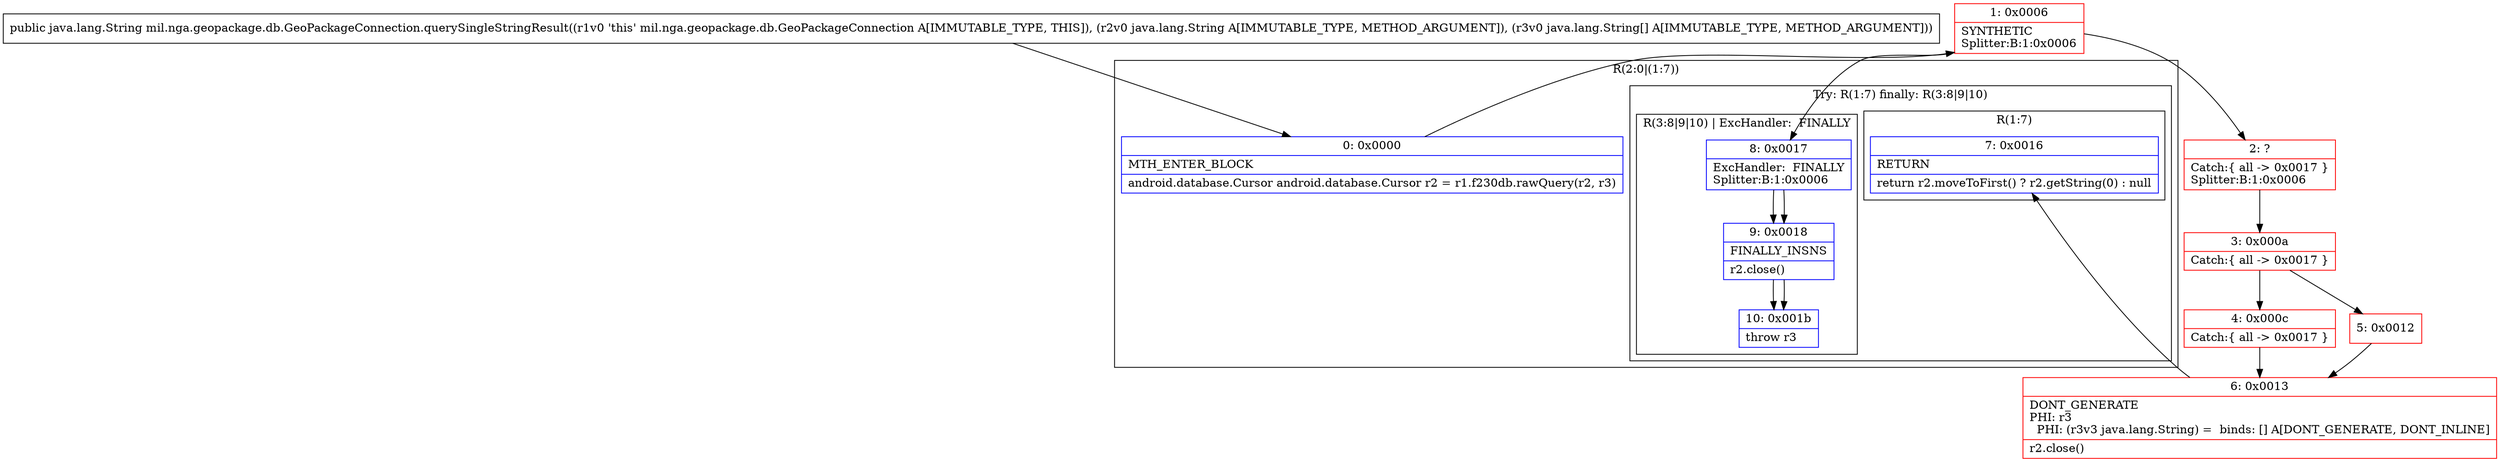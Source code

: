 digraph "CFG formil.nga.geopackage.db.GeoPackageConnection.querySingleStringResult(Ljava\/lang\/String;[Ljava\/lang\/String;)Ljava\/lang\/String;" {
subgraph cluster_Region_182787155 {
label = "R(2:0|(1:7))";
node [shape=record,color=blue];
Node_0 [shape=record,label="{0\:\ 0x0000|MTH_ENTER_BLOCK\l|android.database.Cursor android.database.Cursor r2 = r1.f230db.rawQuery(r2, r3)\l}"];
subgraph cluster_TryCatchRegion_841697724 {
label = "Try: R(1:7) finally: R(3:8|9|10)";
node [shape=record,color=blue];
subgraph cluster_Region_342446197 {
label = "R(1:7)";
node [shape=record,color=blue];
Node_7 [shape=record,label="{7\:\ 0x0016|RETURN\l|return r2.moveToFirst() ? r2.getString(0) : null\l}"];
}
subgraph cluster_Region_30415300 {
label = "R(3:8|9|10) | ExcHandler:  FINALLY\l";
node [shape=record,color=blue];
Node_8 [shape=record,label="{8\:\ 0x0017|ExcHandler:  FINALLY\lSplitter:B:1:0x0006\l}"];
Node_9 [shape=record,label="{9\:\ 0x0018|FINALLY_INSNS\l|r2.close()\l}"];
Node_10 [shape=record,label="{10\:\ 0x001b|throw r3\l}"];
}
}
}
subgraph cluster_Region_30415300 {
label = "R(3:8|9|10) | ExcHandler:  FINALLY\l";
node [shape=record,color=blue];
Node_8 [shape=record,label="{8\:\ 0x0017|ExcHandler:  FINALLY\lSplitter:B:1:0x0006\l}"];
Node_9 [shape=record,label="{9\:\ 0x0018|FINALLY_INSNS\l|r2.close()\l}"];
Node_10 [shape=record,label="{10\:\ 0x001b|throw r3\l}"];
}
Node_1 [shape=record,color=red,label="{1\:\ 0x0006|SYNTHETIC\lSplitter:B:1:0x0006\l}"];
Node_2 [shape=record,color=red,label="{2\:\ ?|Catch:\{ all \-\> 0x0017 \}\lSplitter:B:1:0x0006\l}"];
Node_3 [shape=record,color=red,label="{3\:\ 0x000a|Catch:\{ all \-\> 0x0017 \}\l}"];
Node_4 [shape=record,color=red,label="{4\:\ 0x000c|Catch:\{ all \-\> 0x0017 \}\l}"];
Node_5 [shape=record,color=red,label="{5\:\ 0x0012}"];
Node_6 [shape=record,color=red,label="{6\:\ 0x0013|DONT_GENERATE\lPHI: r3 \l  PHI: (r3v3 java.lang.String) =  binds: [] A[DONT_GENERATE, DONT_INLINE]\l|r2.close()\l}"];
MethodNode[shape=record,label="{public java.lang.String mil.nga.geopackage.db.GeoPackageConnection.querySingleStringResult((r1v0 'this' mil.nga.geopackage.db.GeoPackageConnection A[IMMUTABLE_TYPE, THIS]), (r2v0 java.lang.String A[IMMUTABLE_TYPE, METHOD_ARGUMENT]), (r3v0 java.lang.String[] A[IMMUTABLE_TYPE, METHOD_ARGUMENT])) }"];
MethodNode -> Node_0;
Node_0 -> Node_1;
Node_8 -> Node_9;
Node_9 -> Node_10;
Node_8 -> Node_9;
Node_9 -> Node_10;
Node_1 -> Node_2;
Node_1 -> Node_8;
Node_2 -> Node_3;
Node_3 -> Node_4;
Node_3 -> Node_5;
Node_4 -> Node_6;
Node_5 -> Node_6;
Node_6 -> Node_7;
}

